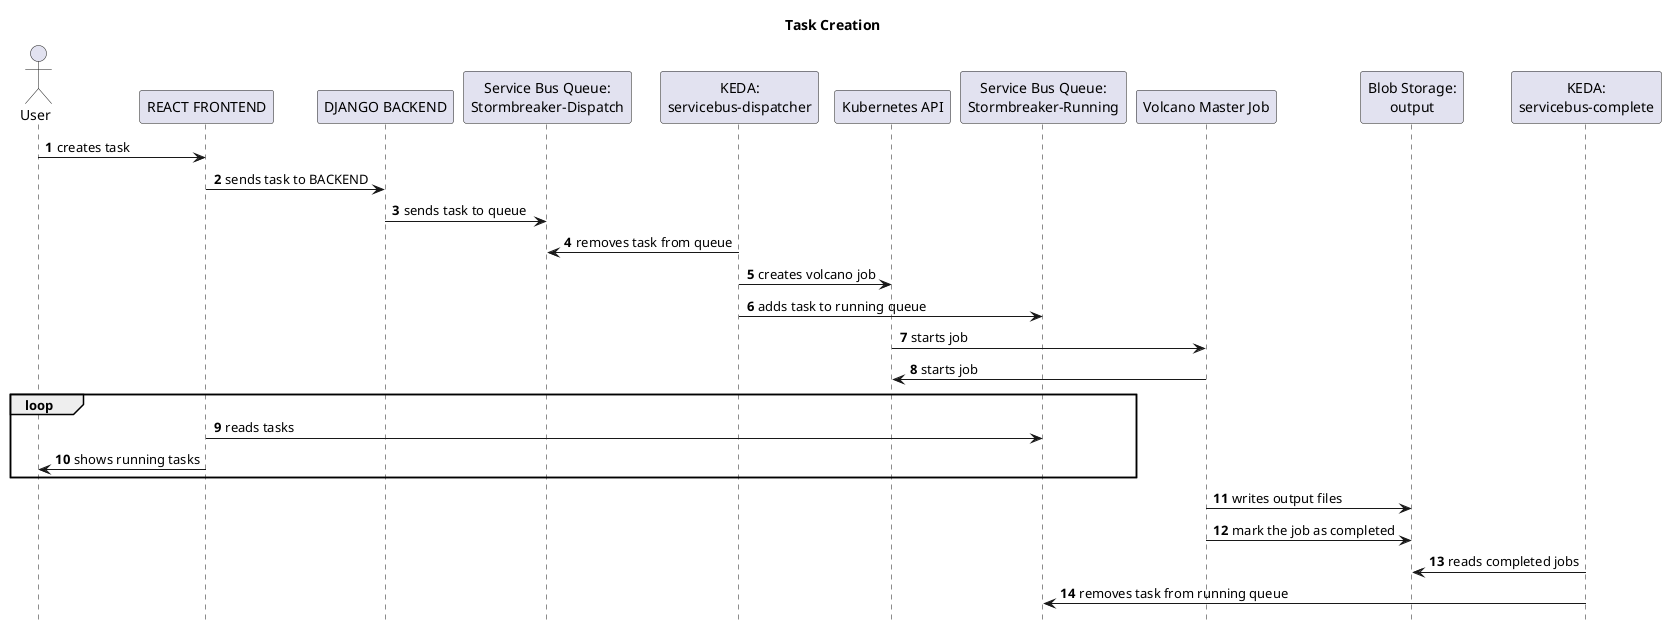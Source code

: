 @startuml
title Task Creation

actor User
participant "REACT FRONTEND" as FRONTEND
participant "DJANGO BACKEND" as BACKEND
participant "Service Bus Queue:\nStormbreaker-Dispatch" as SB_Dispatch
participant "KEDA:\nservicebus-dispatcher" as KEDA_Dispatcher
participant "Kubernetes API" as K8S_API
participant "Service Bus Queue:\nStormbreaker-Running" as SB_Running

participant "Volcano Master Job" as VolcanoMasterJob
participant "Blob Storage:\noutput" as BlobStorage
participant "KEDA:\nservicebus-complete" as KEDA_Complete



autonumber
hide footbox

User -> FRONTEND: creates task
FRONTEND -> BACKEND: sends task to BACKEND
BACKEND -> SB_Dispatch: sends task to queue

KEDA_Dispatcher -> SB_Dispatch: removes task from queue

KEDA_Dispatcher -> K8S_API: creates volcano job
KEDA_Dispatcher -> SB_Running: adds task to running queue

K8S_API -> VolcanoMasterJob: starts job
VolcanoMasterJob -> K8S_API: starts job

loop
FRONTEND -> SB_Running: reads tasks
FRONTEND -> User: shows running tasks
end

VolcanoMasterJob -> BlobStorage: writes output files
VolcanoMasterJob -> BlobStorage: mark the job as completed

KEDA_Complete -> BlobStorage: reads completed jobs
KEDA_Complete -> SB_Running: removes task from running queue

@enduml

